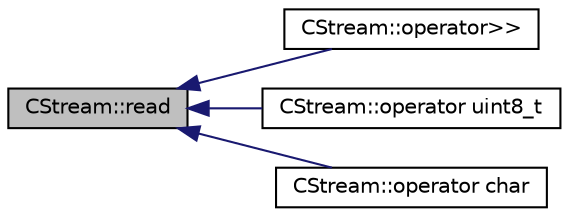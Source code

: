 digraph "CStream::read"
{
  edge [fontname="Helvetica",fontsize="10",labelfontname="Helvetica",labelfontsize="10"];
  node [fontname="Helvetica",fontsize="10",shape=record];
  rankdir="LR";
  Node1 [label="CStream::read",height=0.2,width=0.4,color="black", fillcolor="grey75", style="filled" fontcolor="black"];
  Node1 -> Node2 [dir="back",color="midnightblue",fontsize="10",style="solid",fontname="Helvetica"];
  Node2 [label="CStream::operator\>\>",height=0.2,width=0.4,color="black", fillcolor="white", style="filled",URL="$d4/d16/class_c_stream.html#af2bd1778d5f5cfab469e5df615e1c8fc"];
  Node1 -> Node3 [dir="back",color="midnightblue",fontsize="10",style="solid",fontname="Helvetica"];
  Node3 [label="CStream::operator uint8_t",height=0.2,width=0.4,color="black", fillcolor="white", style="filled",URL="$d4/d16/class_c_stream.html#acbaa22d4608c1a015a20104fde6c8ccf"];
  Node1 -> Node4 [dir="back",color="midnightblue",fontsize="10",style="solid",fontname="Helvetica"];
  Node4 [label="CStream::operator char",height=0.2,width=0.4,color="black", fillcolor="white", style="filled",URL="$d4/d16/class_c_stream.html#acc833c2eea18af67b57ba641ec58fea7"];
}

